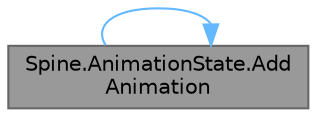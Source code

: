 digraph "Spine.AnimationState.AddAnimation"
{
 // LATEX_PDF_SIZE
  bgcolor="transparent";
  edge [fontname=Helvetica,fontsize=10,labelfontname=Helvetica,labelfontsize=10];
  node [fontname=Helvetica,fontsize=10,shape=box,height=0.2,width=0.4];
  rankdir="LR";
  Node1 [id="Node000001",label="Spine.AnimationState.Add\lAnimation",height=0.2,width=0.4,color="gray40", fillcolor="grey60", style="filled", fontcolor="black",tooltip="Queues an animation by name."];
  Node1 -> Node1 [id="edge1_Node000001_Node000001",color="steelblue1",style="solid",tooltip=" "];
}
